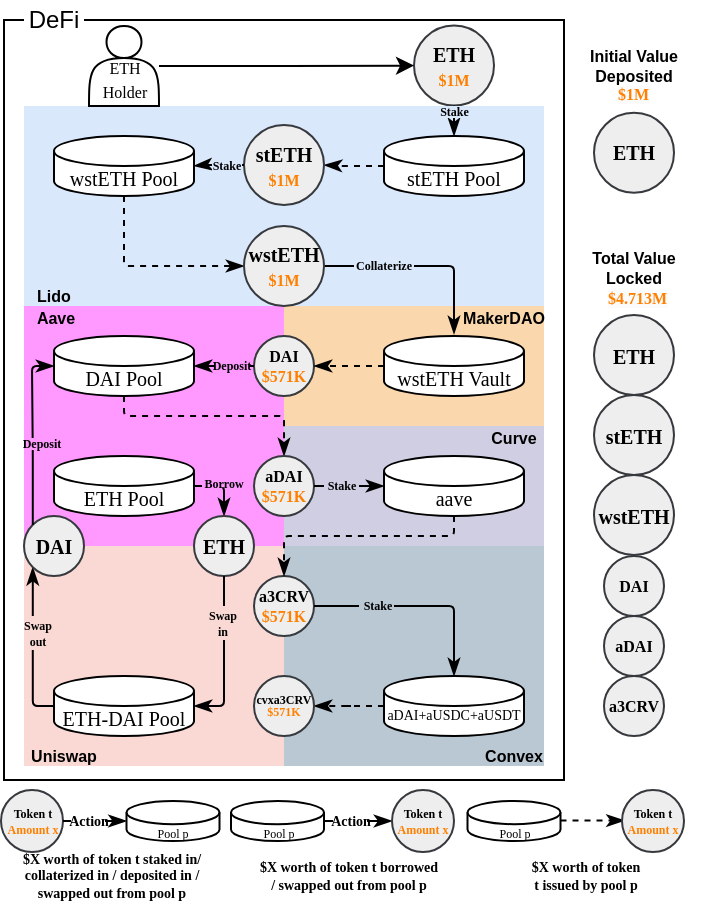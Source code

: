 <mxfile version="23.0.2" type="device">
  <diagram id="ooE3Xo_wV-slX8WCPOP6" name="Page-4">
    <mxGraphModel dx="1788" dy="603" grid="1" gridSize="10" guides="1" tooltips="1" connect="1" arrows="1" fold="1" page="1" pageScale="1" pageWidth="400" pageHeight="400" math="0" shadow="0">
      <root>
        <mxCell id="0" />
        <mxCell id="1" parent="0" />
        <mxCell id="hHPE4022j6eGi9Bg3FWy-430" value="" style="rounded=0;whiteSpace=wrap;html=1;" parent="1" vertex="1">
          <mxGeometry x="-770" y="10" width="280" height="380" as="geometry" />
        </mxCell>
        <mxCell id="hHPE4022j6eGi9Bg3FWy-93" value="" style="rounded=0;whiteSpace=wrap;html=1;fillColor=#bac8d3;strokeColor=none;" parent="1" vertex="1">
          <mxGeometry x="-630" y="273" width="130" height="110" as="geometry" />
        </mxCell>
        <mxCell id="hHPE4022j6eGi9Bg3FWy-40" value="" style="rounded=0;whiteSpace=wrap;html=1;fillColor=#d0cee2;strokeColor=none;" parent="1" vertex="1">
          <mxGeometry x="-630" y="213" width="130" height="60" as="geometry" />
        </mxCell>
        <mxCell id="hHPE4022j6eGi9Bg3FWy-36" value="" style="rounded=0;whiteSpace=wrap;html=1;fillColor=#FF99FF;strokeColor=none;" parent="1" vertex="1">
          <mxGeometry x="-760" y="153" width="130" height="120" as="geometry" />
        </mxCell>
        <mxCell id="aXwNNv5AYdKiC4HSLwjV-165" value="" style="rounded=0;whiteSpace=wrap;html=1;fillColor=#dae8fc;strokeColor=none;flipH=1;" parent="1" vertex="1">
          <mxGeometry x="-760" y="53" width="260" height="100" as="geometry" />
        </mxCell>
        <mxCell id="aXwNNv5AYdKiC4HSLwjV-160" value="" style="rounded=0;whiteSpace=wrap;html=1;fillColor=#fad7ac;strokeColor=none;" parent="1" vertex="1">
          <mxGeometry x="-630" y="153" width="130" height="60" as="geometry" />
        </mxCell>
        <mxCell id="hHPE4022j6eGi9Bg3FWy-27" style="edgeStyle=orthogonalEdgeStyle;rounded=1;orthogonalLoop=1;jettySize=auto;html=1;entryX=1;entryY=0.5;entryDx=0;entryDy=0;arcSize=5;endArrow=classicThin;endFill=1;fillColor=#008a00;strokeColor=#000000;dashed=1;" parent="1" source="bI1gja82rUTGcYfUVD13-1" target="0xcqsg2bEBHfZzJ7icHa-70" edge="1">
          <mxGeometry relative="1" as="geometry" />
        </mxCell>
        <mxCell id="bI1gja82rUTGcYfUVD13-1" value="stETH Pool" style="shape=cylinder3;whiteSpace=wrap;html=1;boundedLbl=1;backgroundOutline=1;size=7.5;strokeWidth=1;fontFamily=Times New Roman;fontStyle=0;fontSize=10;rounded=0;" parent="1" vertex="1">
          <mxGeometry x="-580" y="68" width="70" height="30" as="geometry" />
        </mxCell>
        <mxCell id="aXwNNv5AYdKiC4HSLwjV-166" value="&lt;b&gt;Lido&lt;br&gt;&lt;/b&gt;" style="text;html=1;strokeColor=none;fillColor=none;align=center;verticalAlign=middle;whiteSpace=wrap;rounded=0;fontSize=8;spacing=2;" parent="1" vertex="1">
          <mxGeometry x="-760" y="142" width="30" height="11" as="geometry" />
        </mxCell>
        <mxCell id="hHPE4022j6eGi9Bg3FWy-31" style="edgeStyle=orthogonalEdgeStyle;rounded=1;orthogonalLoop=1;jettySize=auto;html=1;exitX=0.5;exitY=1;exitDx=0;exitDy=0;exitPerimeter=0;entryX=0;entryY=0.5;entryDx=0;entryDy=0;arcSize=5;endArrow=classicThin;endFill=1;fillColor=#008a00;strokeColor=#000000;dashed=1;" parent="1" source="0xcqsg2bEBHfZzJ7icHa-75" target="_4_Hz2iEFn8rfwyZPXuo-2" edge="1">
          <mxGeometry relative="1" as="geometry" />
        </mxCell>
        <mxCell id="0xcqsg2bEBHfZzJ7icHa-75" value="wstETH Pool" style="shape=cylinder3;whiteSpace=wrap;html=1;boundedLbl=1;backgroundOutline=1;size=7.5;strokeWidth=1;fontFamily=Times New Roman;fontStyle=0;fontSize=10;rounded=0;labelBorderColor=none;" parent="1" vertex="1">
          <mxGeometry x="-745" y="68" width="70" height="30" as="geometry" />
        </mxCell>
        <mxCell id="hHPE4022j6eGi9Bg3FWy-404" style="edgeStyle=orthogonalEdgeStyle;rounded=1;orthogonalLoop=1;jettySize=auto;html=1;exitX=1;exitY=0.5;exitDx=0;exitDy=0;entryX=0;entryY=1;entryDx=0;entryDy=0;arcSize=5;endArrow=classicThin;endFill=1;fillColor=#d80073;strokeColor=#000000;" parent="1" source="_4_Hz2iEFn8rfwyZPXuo-2" edge="1">
          <mxGeometry relative="1" as="geometry">
            <mxPoint x="-545" y="167" as="targetPoint" />
            <Array as="points">
              <mxPoint x="-545" y="133" />
            </Array>
          </mxGeometry>
        </mxCell>
        <mxCell id="_4_Hz2iEFn8rfwyZPXuo-2" value="&lt;b&gt;wstETH&lt;br&gt;&lt;/b&gt;&lt;b style=&quot;border-color: var(--border-color);&quot;&gt;&lt;font style=&quot;border-color: var(--border-color); font-size: 8px;&quot; color=&quot;#ff8000&quot;&gt;$1M&lt;/font&gt;&lt;/b&gt;&lt;b&gt;&lt;br&gt;&lt;/b&gt;" style="ellipse;whiteSpace=wrap;html=1;aspect=fixed;labelBackgroundColor=none;labelBorderColor=none;fillColor=#eeeeee;strokeColor=#36393d;fontSize=10;fontFamily=Times New Roman;rounded=0;" parent="1" vertex="1">
          <mxGeometry x="-650" y="113" width="40" height="40" as="geometry" />
        </mxCell>
        <mxCell id="0xcqsg2bEBHfZzJ7icHa-70" value="&lt;b style=&quot;font-size: 10px;&quot;&gt;stETH&lt;br&gt;&lt;/b&gt;&lt;b style=&quot;border-color: var(--border-color);&quot;&gt;&lt;font color=&quot;#ff8000&quot; style=&quot;font-size: 8px;&quot;&gt;$1M&lt;/font&gt;&lt;/b&gt;&lt;b style=&quot;font-size: 10px;&quot;&gt;&lt;br&gt;&lt;/b&gt;" style="ellipse;whiteSpace=wrap;html=1;aspect=fixed;labelBackgroundColor=none;labelBorderColor=none;fillColor=#eeeeee;strokeColor=#36393d;fontSize=10;fontFamily=Times New Roman;rounded=0;" parent="1" vertex="1">
          <mxGeometry x="-650" y="62.5" width="40" height="40" as="geometry" />
        </mxCell>
        <mxCell id="_4_Hz2iEFn8rfwyZPXuo-1" value="ETH&lt;br&gt;&lt;font color=&quot;#ff8000&quot; style=&quot;font-size: 8px;&quot;&gt;$1M&lt;/font&gt;" style="ellipse;whiteSpace=wrap;html=1;aspect=fixed;labelBackgroundColor=none;labelBorderColor=none;fillColor=#eeeeee;strokeColor=#36393d;fontSize=10;fontFamily=Times New Roman;rounded=0;fontStyle=1" parent="1" vertex="1">
          <mxGeometry x="-565" y="12.75" width="40" height="40" as="geometry" />
        </mxCell>
        <mxCell id="_4_Hz2iEFn8rfwyZPXuo-3" value="&lt;b style=&quot;font-size: 8px;&quot;&gt;DAI&lt;br style=&quot;font-size: 8px;&quot;&gt;&lt;font color=&quot;#ff8000&quot; style=&quot;font-size: 8px;&quot;&gt;$571K&lt;/font&gt;&lt;br style=&quot;font-size: 8px;&quot;&gt;&lt;/b&gt;" style="ellipse;whiteSpace=wrap;html=1;aspect=fixed;labelBackgroundColor=none;labelBorderColor=none;fillColor=#eeeeee;strokeColor=#36393d;fontSize=8;fontFamily=Times New Roman;rounded=0;perimeterSpacing=0;" parent="1" vertex="1">
          <mxGeometry x="-645" y="168" width="30" height="30" as="geometry" />
        </mxCell>
        <mxCell id="hHPE4022j6eGi9Bg3FWy-28" style="edgeStyle=orthogonalEdgeStyle;rounded=1;orthogonalLoop=1;jettySize=auto;html=1;entryX=1;entryY=0.5;entryDx=0;entryDy=0;entryPerimeter=0;arcSize=5;endArrow=classicThin;endFill=1;fillColor=#d80073;strokeColor=#000000;" parent="1" source="0xcqsg2bEBHfZzJ7icHa-70" target="0xcqsg2bEBHfZzJ7icHa-75" edge="1">
          <mxGeometry relative="1" as="geometry" />
        </mxCell>
        <mxCell id="hHPE4022j6eGi9Bg3FWy-35" style="edgeStyle=orthogonalEdgeStyle;rounded=1;orthogonalLoop=1;jettySize=auto;html=1;exitX=0;exitY=0.5;exitDx=0;exitDy=0;exitPerimeter=0;entryX=1;entryY=0.5;entryDx=0;entryDy=0;arcSize=5;endArrow=classicThin;endFill=1;fillColor=#1ba1e2;strokeColor=#000000;dashed=1;" parent="1" source="hHPE4022j6eGi9Bg3FWy-33" target="_4_Hz2iEFn8rfwyZPXuo-3" edge="1">
          <mxGeometry relative="1" as="geometry" />
        </mxCell>
        <mxCell id="hHPE4022j6eGi9Bg3FWy-33" value="wstETH Vault" style="shape=cylinder3;whiteSpace=wrap;html=1;boundedLbl=1;backgroundOutline=1;size=7.5;strokeWidth=1;fontFamily=Times New Roman;fontStyle=0;fontSize=10;rounded=0;" parent="1" vertex="1">
          <mxGeometry x="-580" y="168" width="70" height="30" as="geometry" />
        </mxCell>
        <mxCell id="hHPE4022j6eGi9Bg3FWy-79" style="edgeStyle=orthogonalEdgeStyle;rounded=1;orthogonalLoop=1;jettySize=auto;html=1;exitX=0.5;exitY=1;exitDx=0;exitDy=0;exitPerimeter=0;entryX=0.5;entryY=0;entryDx=0;entryDy=0;arcSize=5;endArrow=classicThin;endFill=1;fillColor=#008a00;strokeColor=#000000;dashed=1;" parent="1" source="hHPE4022j6eGi9Bg3FWy-39" target="hHPE4022j6eGi9Bg3FWy-41" edge="1">
          <mxGeometry relative="1" as="geometry">
            <Array as="points">
              <mxPoint x="-710" y="208" />
              <mxPoint x="-630" y="208" />
            </Array>
          </mxGeometry>
        </mxCell>
        <mxCell id="hHPE4022j6eGi9Bg3FWy-39" value="DAI Pool" style="shape=cylinder3;whiteSpace=wrap;html=1;boundedLbl=1;backgroundOutline=1;size=7.5;strokeWidth=1;fontFamily=Times New Roman;fontStyle=0;fontSize=10;rounded=0;" parent="1" vertex="1">
          <mxGeometry x="-745" y="168" width="70" height="30" as="geometry" />
        </mxCell>
        <mxCell id="hHPE4022j6eGi9Bg3FWy-41" value="&lt;font style=&quot;font-size: 8px;&quot;&gt;&lt;b style=&quot;font-size: 8px;&quot;&gt;aDAI&lt;br style=&quot;font-size: 8px;&quot;&gt;&lt;/b&gt;&lt;b style=&quot;border-color: var(--border-color); font-size: 8px;&quot;&gt;&lt;font color=&quot;#ff8000&quot; style=&quot;font-size: 8px;&quot;&gt;$&lt;/font&gt;&lt;/b&gt;&lt;b style=&quot;border-color: var(--border-color); font-size: 8px;&quot;&gt;&lt;font style=&quot;border-color: var(--border-color); font-size: 8px;&quot; color=&quot;#ff8000&quot;&gt;571K&lt;/font&gt;&lt;/b&gt;&lt;/font&gt;&lt;b style=&quot;font-size: 8px;&quot;&gt;&lt;br style=&quot;font-size: 8px;&quot;&gt;&lt;/b&gt;" style="ellipse;whiteSpace=wrap;html=1;aspect=fixed;labelBackgroundColor=none;labelBorderColor=none;fillColor=#eeeeee;strokeColor=#36393d;fontSize=8;fontFamily=Times New Roman;rounded=0;spacing=2;" parent="1" vertex="1">
          <mxGeometry x="-645" y="228" width="30" height="30" as="geometry" />
        </mxCell>
        <mxCell id="hHPE4022j6eGi9Bg3FWy-42" style="edgeStyle=orthogonalEdgeStyle;rounded=1;orthogonalLoop=1;jettySize=auto;html=1;entryX=1;entryY=0.5;entryDx=0;entryDy=0;entryPerimeter=0;arcSize=5;endArrow=classicThin;endFill=1;fillColor=#d80073;strokeColor=#000000;" parent="1" source="_4_Hz2iEFn8rfwyZPXuo-3" target="hHPE4022j6eGi9Bg3FWy-39" edge="1">
          <mxGeometry relative="1" as="geometry" />
        </mxCell>
        <mxCell id="hHPE4022j6eGi9Bg3FWy-48" value="aave" style="shape=cylinder3;whiteSpace=wrap;html=1;boundedLbl=1;backgroundOutline=1;size=7.5;strokeWidth=1;fontFamily=Times New Roman;fontStyle=0;fontSize=10;rounded=0;" parent="1" vertex="1">
          <mxGeometry x="-580" y="228" width="70" height="30" as="geometry" />
        </mxCell>
        <mxCell id="hHPE4022j6eGi9Bg3FWy-55" style="edgeStyle=orthogonalEdgeStyle;rounded=1;orthogonalLoop=1;jettySize=auto;html=1;exitX=1;exitY=0.5;exitDx=0;exitDy=0;entryX=0;entryY=0.5;entryDx=0;entryDy=0;entryPerimeter=0;arcSize=5;endArrow=classicThin;endFill=1;fillColor=#d80073;strokeColor=#000000;" parent="1" source="hHPE4022j6eGi9Bg3FWy-41" target="hHPE4022j6eGi9Bg3FWy-48" edge="1">
          <mxGeometry relative="1" as="geometry" />
        </mxCell>
        <mxCell id="hHPE4022j6eGi9Bg3FWy-111" style="edgeStyle=orthogonalEdgeStyle;rounded=1;orthogonalLoop=1;jettySize=auto;html=1;exitX=1;exitY=0.5;exitDx=0;exitDy=0;exitPerimeter=0;entryX=0.5;entryY=0;entryDx=0;entryDy=0;arcSize=5;endArrow=classicThin;endFill=1;fillColor=#1ba1e2;strokeColor=#000000;" parent="1" source="hHPE4022j6eGi9Bg3FWy-57" target="hHPE4022j6eGi9Bg3FWy-63" edge="1">
          <mxGeometry relative="1" as="geometry" />
        </mxCell>
        <mxCell id="hHPE4022j6eGi9Bg3FWy-57" value="ETH Pool" style="shape=cylinder3;whiteSpace=wrap;html=1;boundedLbl=1;backgroundOutline=1;size=7.5;strokeWidth=1;fontFamily=Times New Roman;fontStyle=0;fontSize=10;rounded=0;" parent="1" vertex="1">
          <mxGeometry x="-745" y="228" width="70" height="30" as="geometry" />
        </mxCell>
        <mxCell id="hHPE4022j6eGi9Bg3FWy-60" value="" style="rounded=0;whiteSpace=wrap;html=1;fillColor=#fad9d5;strokeColor=none;" parent="1" vertex="1">
          <mxGeometry x="-760" y="273" width="130" height="110" as="geometry" />
        </mxCell>
        <mxCell id="hHPE4022j6eGi9Bg3FWy-362" style="edgeStyle=orthogonalEdgeStyle;rounded=1;orthogonalLoop=1;jettySize=auto;html=1;exitX=0;exitY=0.5;exitDx=0;exitDy=0;exitPerimeter=0;entryX=0;entryY=1;entryDx=0;entryDy=0;arcSize=5;endArrow=classicThin;endFill=1;strokeColor=#000000;" parent="1" source="hHPE4022j6eGi9Bg3FWy-62" target="hHPE4022j6eGi9Bg3FWy-73" edge="1">
          <mxGeometry relative="1" as="geometry">
            <Array as="points">
              <mxPoint x="-756" y="353" />
            </Array>
          </mxGeometry>
        </mxCell>
        <mxCell id="hHPE4022j6eGi9Bg3FWy-62" value="ETH-DAI Pool" style="shape=cylinder3;whiteSpace=wrap;html=1;boundedLbl=1;backgroundOutline=1;size=7.5;strokeWidth=1;fontFamily=Times New Roman;fontStyle=0;fontSize=10;rounded=0;" parent="1" vertex="1">
          <mxGeometry x="-745" y="338" width="70" height="30" as="geometry" />
        </mxCell>
        <mxCell id="hHPE4022j6eGi9Bg3FWy-63" value="&lt;b style=&quot;font-size: 10px;&quot;&gt;ETH&lt;/b&gt;" style="ellipse;whiteSpace=wrap;html=1;aspect=fixed;labelBackgroundColor=none;labelBorderColor=none;fillColor=#eeeeee;strokeColor=#36393d;fontSize=10;fontFamily=Times New Roman;rounded=0;" parent="1" vertex="1">
          <mxGeometry x="-675" y="258" width="30" height="30" as="geometry" />
        </mxCell>
        <mxCell id="hHPE4022j6eGi9Bg3FWy-73" value="&lt;b style=&quot;font-size: 10px;&quot;&gt;DAI&lt;/b&gt;" style="ellipse;whiteSpace=wrap;html=1;aspect=fixed;labelBackgroundColor=none;labelBorderColor=none;fillColor=#eeeeee;strokeColor=#36393d;fontSize=10;fontFamily=Times New Roman;rounded=0;" parent="1" vertex="1">
          <mxGeometry x="-760" y="258" width="30" height="30" as="geometry" />
        </mxCell>
        <mxCell id="hHPE4022j6eGi9Bg3FWy-76" value="&lt;b style=&quot;font-size: 8px;&quot;&gt;a3CRV&lt;br style=&quot;font-size: 8px;&quot;&gt;&lt;/b&gt;&lt;b style=&quot;border-color: var(--border-color); font-size: 8px;&quot;&gt;&lt;font color=&quot;#ff8000&quot; style=&quot;font-size: 8px;&quot;&gt;$&lt;/font&gt;&lt;/b&gt;&lt;b style=&quot;border-color: var(--border-color); font-size: 8px;&quot;&gt;&lt;font style=&quot;border-color: var(--border-color); font-size: 8px;&quot; color=&quot;#ff8000&quot;&gt;571K&lt;/font&gt;&lt;/b&gt;&lt;b style=&quot;font-size: 8px;&quot;&gt;&lt;br style=&quot;font-size: 8px;&quot;&gt;&lt;/b&gt;" style="ellipse;whiteSpace=wrap;html=1;aspect=fixed;labelBackgroundColor=none;labelBorderColor=none;fillColor=#eeeeee;strokeColor=#36393d;fontSize=8;fontFamily=Times New Roman;rounded=0;" parent="1" vertex="1">
          <mxGeometry x="-645" y="288" width="30" height="30" as="geometry" />
        </mxCell>
        <mxCell id="hHPE4022j6eGi9Bg3FWy-94" style="edgeStyle=orthogonalEdgeStyle;rounded=1;orthogonalLoop=1;jettySize=auto;html=1;exitX=0.5;exitY=1;exitDx=0;exitDy=0;exitPerimeter=0;entryX=0.5;entryY=0;entryDx=0;entryDy=0;arcSize=5;endArrow=classicThin;endFill=1;fillColor=#008a00;strokeColor=#000000;dashed=1;" parent="1" source="hHPE4022j6eGi9Bg3FWy-48" target="hHPE4022j6eGi9Bg3FWy-76" edge="1">
          <mxGeometry relative="1" as="geometry">
            <Array as="points">
              <mxPoint x="-545" y="268" />
              <mxPoint x="-630" y="268" />
            </Array>
          </mxGeometry>
        </mxCell>
        <mxCell id="hHPE4022j6eGi9Bg3FWy-357" style="edgeStyle=orthogonalEdgeStyle;rounded=1;orthogonalLoop=1;jettySize=auto;html=1;entryX=1;entryY=0.5;entryDx=0;entryDy=0;arcSize=5;endArrow=classicThin;endFill=1;fillColor=#008a00;strokeColor=#000000;dashed=1;" parent="1" source="hHPE4022j6eGi9Bg3FWy-95" target="hHPE4022j6eGi9Bg3FWy-98" edge="1">
          <mxGeometry relative="1" as="geometry" />
        </mxCell>
        <mxCell id="hHPE4022j6eGi9Bg3FWy-95" value="&lt;p style=&quot;line-height: 26%;&quot;&gt;&lt;font style=&quot;font-size: 7px;&quot;&gt;aDAI+aUSDC+aUSDT&lt;br&gt;&lt;br&gt;&lt;/font&gt;&lt;/p&gt;" style="shape=cylinder3;whiteSpace=wrap;html=1;boundedLbl=1;backgroundOutline=1;size=7.5;strokeWidth=1;fontFamily=Times New Roman;fontStyle=0;fontSize=10;rounded=0;" parent="1" vertex="1">
          <mxGeometry x="-580" y="338" width="70" height="30" as="geometry" />
        </mxCell>
        <mxCell id="hHPE4022j6eGi9Bg3FWy-98" value="&lt;p style=&quot;line-height: 90%; font-size: 6px;&quot;&gt;&lt;font style=&quot;font-size: 6px;&quot;&gt;cvxa3CRV&lt;br style=&quot;font-size: 6px;&quot;&gt;&lt;b style=&quot;border-color: var(--border-color); font-size: 6px;&quot;&gt;&lt;font color=&quot;#ff8000&quot; style=&quot;font-size: 6px;&quot;&gt;$571K&lt;/font&gt;&lt;/b&gt;&lt;/font&gt;&lt;span style=&quot;font-size: 6px;&quot;&gt;&lt;br style=&quot;font-size: 6px;&quot;&gt;&lt;/span&gt;&lt;/p&gt;" style="ellipse;whiteSpace=wrap;html=1;aspect=fixed;labelBackgroundColor=none;labelBorderColor=none;fillColor=#eeeeee;strokeColor=#36393d;fontSize=6;fontFamily=Times New Roman;rounded=0;fontStyle=1" parent="1" vertex="1">
          <mxGeometry x="-645" y="338" width="30" height="30" as="geometry" />
        </mxCell>
        <mxCell id="hHPE4022j6eGi9Bg3FWy-112" style="edgeStyle=orthogonalEdgeStyle;rounded=1;orthogonalLoop=1;jettySize=auto;html=1;exitX=0.5;exitY=1;exitDx=0;exitDy=0;entryX=1;entryY=0.5;entryDx=0;entryDy=0;entryPerimeter=0;arcSize=5;endArrow=classicThin;endFill=1;strokeColor=#000000;" parent="1" source="hHPE4022j6eGi9Bg3FWy-63" target="hHPE4022j6eGi9Bg3FWy-62" edge="1">
          <mxGeometry relative="1" as="geometry">
            <Array as="points">
              <mxPoint x="-660" y="353" />
            </Array>
          </mxGeometry>
        </mxCell>
        <mxCell id="hHPE4022j6eGi9Bg3FWy-129" style="edgeStyle=orthogonalEdgeStyle;rounded=1;orthogonalLoop=1;jettySize=auto;html=1;exitX=0;exitY=0;exitDx=0;exitDy=0;entryX=0;entryY=0.5;entryDx=0;entryDy=0;entryPerimeter=0;arcSize=5;endArrow=classicThin;endFill=1;fillColor=#d80073;strokeColor=#000000;" parent="1" source="hHPE4022j6eGi9Bg3FWy-73" target="hHPE4022j6eGi9Bg3FWy-39" edge="1">
          <mxGeometry relative="1" as="geometry">
            <Array as="points">
              <mxPoint x="-756" y="228" />
              <mxPoint x="-756" y="183" />
            </Array>
          </mxGeometry>
        </mxCell>
        <mxCell id="hHPE4022j6eGi9Bg3FWy-356" style="edgeStyle=orthogonalEdgeStyle;rounded=1;orthogonalLoop=1;jettySize=auto;html=1;exitX=1;exitY=0.5;exitDx=0;exitDy=0;entryX=0.5;entryY=0;entryDx=0;entryDy=0;entryPerimeter=0;arcSize=5;endArrow=classicThin;endFill=1;fillColor=#d80073;strokeColor=#000000;" parent="1" source="hHPE4022j6eGi9Bg3FWy-76" target="hHPE4022j6eGi9Bg3FWy-95" edge="1">
          <mxGeometry relative="1" as="geometry" />
        </mxCell>
        <mxCell id="dac_H1w6UhQIQp40feiq-61" style="edgeStyle=orthogonalEdgeStyle;rounded=0;orthogonalLoop=1;jettySize=auto;html=1;" parent="1" source="hHPE4022j6eGi9Bg3FWy-406" target="_4_Hz2iEFn8rfwyZPXuo-1" edge="1">
          <mxGeometry relative="1" as="geometry" />
        </mxCell>
        <mxCell id="hHPE4022j6eGi9Bg3FWy-406" value="&lt;br&gt;&lt;font style=&quot;font-size: 8px;&quot;&gt;ETH&lt;br&gt;Holder&lt;/font&gt;" style="shape=actor;whiteSpace=wrap;html=1;fontSize=10;fontFamily=Times New Roman;verticalAlign=middle;rounded=0;" parent="1" vertex="1">
          <mxGeometry x="-727.5" y="13" width="35" height="40" as="geometry" />
        </mxCell>
        <mxCell id="hHPE4022j6eGi9Bg3FWy-433" value="DeFi" style="text;html=1;strokeColor=none;fillColor=default;align=center;verticalAlign=middle;whiteSpace=wrap;rounded=0;" parent="1" vertex="1">
          <mxGeometry x="-760" width="30" height="20" as="geometry" />
        </mxCell>
        <mxCell id="hHPE4022j6eGi9Bg3FWy-441" value="Stake" style="text;html=1;strokeColor=none;fillColor=#dae8fc;align=center;verticalAlign=middle;whiteSpace=wrap;rounded=0;fontFamily=Times New Roman;fontSize=6;fontStyle=1" parent="1" vertex="1">
          <mxGeometry x="-666" y="78" width="15" height="9" as="geometry" />
        </mxCell>
        <mxCell id="hHPE4022j6eGi9Bg3FWy-452" value="Swap in" style="text;html=1;strokeColor=none;fillColor=#fad9d5;align=center;verticalAlign=middle;whiteSpace=wrap;rounded=0;fontFamily=Times New Roman;fontSize=6;fontStyle=1" parent="1" vertex="1">
          <mxGeometry x="-671" y="303" width="21" height="17" as="geometry" />
        </mxCell>
        <mxCell id="dac_H1w6UhQIQp40feiq-12" value="&lt;b&gt;Initial Value Deposited&lt;br&gt;&lt;/b&gt;" style="text;html=1;strokeColor=none;fillColor=none;align=center;verticalAlign=middle;whiteSpace=wrap;rounded=0;fontSize=8;" parent="1" vertex="1">
          <mxGeometry x="-480" y="23.63" width="50" height="18.5" as="geometry" />
        </mxCell>
        <mxCell id="dac_H1w6UhQIQp40feiq-60" style="edgeStyle=orthogonalEdgeStyle;rounded=0;orthogonalLoop=1;jettySize=auto;html=1;exitX=0.5;exitY=1;exitDx=0;exitDy=0;entryX=0.5;entryY=0;entryDx=0;entryDy=0;entryPerimeter=0;endArrow=classicThin;endFill=1;" parent="1" source="_4_Hz2iEFn8rfwyZPXuo-1" target="bI1gja82rUTGcYfUVD13-1" edge="1">
          <mxGeometry relative="1" as="geometry" />
        </mxCell>
        <mxCell id="dac_H1w6UhQIQp40feiq-63" value="Collaterize" style="text;html=1;strokeColor=none;fillColor=#dae8fc;align=center;verticalAlign=middle;whiteSpace=wrap;rounded=0;fontFamily=Times New Roman;fontSize=6;fontStyle=1" parent="1" vertex="1">
          <mxGeometry x="-595" y="125.63" width="30" height="15.37" as="geometry" />
        </mxCell>
        <mxCell id="dac_H1w6UhQIQp40feiq-65" value="Deposit" style="text;html=1;strokeColor=none;fillColor=#ff99ff;align=center;verticalAlign=middle;whiteSpace=wrap;rounded=0;fontFamily=Times New Roman;fontSize=6;fontStyle=1;fontColor=#000000;" parent="1" vertex="1">
          <mxGeometry x="-664.75" y="177" width="17.5" height="12" as="geometry" />
        </mxCell>
        <mxCell id="dac_H1w6UhQIQp40feiq-75" value="&lt;font style=&quot;font-size: 6px;&quot;&gt;&lt;b style=&quot;border-color: var(--border-color);&quot;&gt;Token t&lt;br style=&quot;border-color: var(--border-color);&quot;&gt;&lt;/b&gt;&lt;b style=&quot;border-color: var(--border-color);&quot;&gt;&lt;font style=&quot;border-color: var(--border-color); font-size: 6px;&quot; color=&quot;#ff8000&quot;&gt;Amount x&lt;/font&gt;&lt;/b&gt;&lt;/font&gt;&lt;b style=&quot;font-size: 5px;&quot;&gt;&lt;br style=&quot;font-size: 5px;&quot;&gt;&lt;/b&gt;" style="ellipse;whiteSpace=wrap;html=1;aspect=fixed;labelBackgroundColor=none;labelBorderColor=none;fillColor=#eeeeee;strokeColor=#36393d;fontSize=5;fontFamily=Times New Roman;rounded=0;perimeterSpacing=0;" parent="1" vertex="1">
          <mxGeometry x="-771.5" y="395" width="31" height="31" as="geometry" />
        </mxCell>
        <mxCell id="dac_H1w6UhQIQp40feiq-76" value="&lt;p style=&quot;line-height: 100%;&quot;&gt;&lt;font style=&quot;font-size: 6px;&quot;&gt;Pool p&lt;/font&gt;&lt;/p&gt;" style="shape=cylinder3;whiteSpace=wrap;html=1;boundedLbl=1;backgroundOutline=1;size=5.8;strokeWidth=1;fontFamily=Times New Roman;fontStyle=0;fontSize=10;rounded=0;" parent="1" vertex="1">
          <mxGeometry x="-708.75" y="400.5" width="46.5" height="20" as="geometry" />
        </mxCell>
        <mxCell id="dac_H1w6UhQIQp40feiq-78" value="$X worth of token t staked in/ collaterized in / deposited in / swapped out from pool p" style="text;html=1;strokeColor=none;fillColor=none;align=center;verticalAlign=middle;whiteSpace=wrap;rounded=0;fontFamily=Times New Roman;fontSize=7;fontStyle=1" parent="1" vertex="1">
          <mxGeometry x="-770" y="432" width="107.75" height="12.96" as="geometry" />
        </mxCell>
        <mxCell id="dac_H1w6UhQIQp40feiq-96" value="ETH" style="ellipse;whiteSpace=wrap;html=1;aspect=fixed;labelBackgroundColor=none;labelBorderColor=none;fillColor=#eeeeee;strokeColor=#36393d;fontSize=10;fontFamily=Times New Roman;rounded=0;fontStyle=1" parent="1" vertex="1">
          <mxGeometry x="-475" y="56.38" width="40" height="40" as="geometry" />
        </mxCell>
        <mxCell id="dac_H1w6UhQIQp40feiq-98" value="&lt;span style=&quot;color: rgb(255, 128, 0); font-family: &amp;quot;Times New Roman&amp;quot;; font-size: 8px; font-style: normal; font-variant-ligatures: normal; font-variant-caps: normal; font-weight: 700; letter-spacing: normal; orphans: 2; text-align: center; text-indent: 0px; text-transform: none; widows: 2; word-spacing: 0px; -webkit-text-stroke-width: 0px; background-color: rgb(251, 251, 251); text-decoration-thickness: initial; text-decoration-style: initial; text-decoration-color: initial; float: none; display: inline !important;&quot;&gt;$1M&lt;/span&gt;" style="text;whiteSpace=wrap;html=1;" parent="1" vertex="1">
          <mxGeometry x="-465" y="32.13" width="20" height="10" as="geometry" />
        </mxCell>
        <mxCell id="dac_H1w6UhQIQp40feiq-100" value="&lt;b&gt;Total Value&lt;br&gt;Locked&lt;br&gt;&lt;/b&gt;" style="text;html=1;strokeColor=none;fillColor=none;align=center;verticalAlign=middle;whiteSpace=wrap;rounded=0;fontSize=8;" parent="1" vertex="1">
          <mxGeometry x="-480" y="125" width="50" height="18.5" as="geometry" />
        </mxCell>
        <mxCell id="dac_H1w6UhQIQp40feiq-102" value="&lt;span style=&quot;color: rgb(255, 128, 0); font-family: &amp;quot;Times New Roman&amp;quot;; font-size: 8px; font-style: normal; font-variant-ligatures: normal; font-variant-caps: normal; font-weight: 700; letter-spacing: normal; orphans: 2; text-align: center; text-indent: 0px; text-transform: none; widows: 2; word-spacing: 0px; -webkit-text-stroke-width: 0px; background-color: rgb(251, 251, 251); text-decoration-thickness: initial; text-decoration-style: initial; text-decoration-color: initial; float: none; display: inline !important;&quot;&gt;$4.713M&lt;/span&gt;" style="text;whiteSpace=wrap;html=1;" parent="1" vertex="1">
          <mxGeometry x="-470" y="133.5" width="47.5" height="10" as="geometry" />
        </mxCell>
        <mxCell id="dac_H1w6UhQIQp40feiq-103" value="stETH" style="ellipse;whiteSpace=wrap;html=1;aspect=fixed;labelBackgroundColor=none;labelBorderColor=none;fillColor=#eeeeee;strokeColor=#36393d;fontSize=10;fontFamily=Times New Roman;rounded=0;fontStyle=1" parent="1" vertex="1">
          <mxGeometry x="-475" y="197.5" width="40" height="40" as="geometry" />
        </mxCell>
        <mxCell id="dac_H1w6UhQIQp40feiq-104" value="wstETH" style="ellipse;whiteSpace=wrap;html=1;aspect=fixed;labelBackgroundColor=none;labelBorderColor=none;fillColor=#eeeeee;strokeColor=#36393d;fontSize=10;fontFamily=Times New Roman;rounded=0;fontStyle=1" parent="1" vertex="1">
          <mxGeometry x="-475" y="237.5" width="40" height="40" as="geometry" />
        </mxCell>
        <mxCell id="dac_H1w6UhQIQp40feiq-105" value="&lt;b style=&quot;font-size: 8px;&quot;&gt;DAI&lt;br style=&quot;font-size: 8px;&quot;&gt;&lt;/b&gt;" style="ellipse;whiteSpace=wrap;html=1;aspect=fixed;labelBackgroundColor=none;labelBorderColor=none;fillColor=#eeeeee;strokeColor=#36393d;fontSize=8;fontFamily=Times New Roman;rounded=0;perimeterSpacing=0;" parent="1" vertex="1">
          <mxGeometry x="-470" y="278" width="30" height="30" as="geometry" />
        </mxCell>
        <mxCell id="dac_H1w6UhQIQp40feiq-106" value="&lt;b style=&quot;font-size: 8px;&quot;&gt;aDAI&lt;br style=&quot;font-size: 8px;&quot;&gt;&lt;/b&gt;" style="ellipse;whiteSpace=wrap;html=1;aspect=fixed;labelBackgroundColor=none;labelBorderColor=none;fillColor=#eeeeee;strokeColor=#36393d;fontSize=8;fontFamily=Times New Roman;rounded=0;perimeterSpacing=0;" parent="1" vertex="1">
          <mxGeometry x="-470" y="308" width="30" height="30" as="geometry" />
        </mxCell>
        <mxCell id="dac_H1w6UhQIQp40feiq-107" value="&lt;b style=&quot;font-size: 8px;&quot;&gt;a3CRV&lt;br style=&quot;font-size: 8px;&quot;&gt;&lt;/b&gt;" style="ellipse;whiteSpace=wrap;html=1;aspect=fixed;labelBackgroundColor=none;labelBorderColor=none;fillColor=#eeeeee;strokeColor=#36393d;fontSize=8;fontFamily=Times New Roman;rounded=0;perimeterSpacing=0;" parent="1" vertex="1">
          <mxGeometry x="-470" y="338" width="30" height="30" as="geometry" />
        </mxCell>
        <mxCell id="dac_H1w6UhQIQp40feiq-108" value="ETH" style="ellipse;whiteSpace=wrap;html=1;aspect=fixed;labelBackgroundColor=none;labelBorderColor=none;fillColor=#eeeeee;strokeColor=#36393d;fontSize=10;fontFamily=Times New Roman;rounded=0;fontStyle=1" parent="1" vertex="1">
          <mxGeometry x="-475" y="157.5" width="40" height="40" as="geometry" />
        </mxCell>
        <mxCell id="lko5dFwnO9RKoEpkVjte-9" style="edgeStyle=orthogonalEdgeStyle;rounded=0;orthogonalLoop=1;jettySize=auto;html=1;exitX=1;exitY=0.5;exitDx=0;exitDy=0;entryX=0;entryY=0.5;entryDx=0;entryDy=0;entryPerimeter=0;endArrow=classicThin;endFill=1;" parent="1" source="dac_H1w6UhQIQp40feiq-75" target="dac_H1w6UhQIQp40feiq-76" edge="1">
          <mxGeometry relative="1" as="geometry" />
        </mxCell>
        <mxCell id="lko5dFwnO9RKoEpkVjte-5" value="Action" style="text;html=1;strokeColor=none;fillColor=default;align=center;verticalAlign=middle;whiteSpace=wrap;rounded=0;fontFamily=Times New Roman;fontSize=7;fontStyle=1" parent="1" vertex="1">
          <mxGeometry x="-736.5" y="406.5" width="17" height="8" as="geometry" />
        </mxCell>
        <mxCell id="lko5dFwnO9RKoEpkVjte-23" value="$X worth of token t&amp;nbsp;borrowed / swapped out from pool p" style="text;html=1;strokeColor=none;fillColor=none;align=center;verticalAlign=middle;whiteSpace=wrap;rounded=0;fontFamily=Times New Roman;fontSize=7;fontStyle=1" parent="1" vertex="1">
          <mxGeometry x="-643.62" y="432" width="93.25" height="12.96" as="geometry" />
        </mxCell>
        <mxCell id="lko5dFwnO9RKoEpkVjte-24" value="$X worth of token t&amp;nbsp;issued by pool p" style="text;html=1;strokeColor=none;fillColor=none;align=center;verticalAlign=middle;whiteSpace=wrap;rounded=0;fontFamily=Times New Roman;fontSize=7;fontStyle=1" parent="1" vertex="1">
          <mxGeometry x="-513.25" y="432.0" width="68.25" height="12.96" as="geometry" />
        </mxCell>
        <mxCell id="hHPE4022j6eGi9Bg3FWy-438" value="&amp;nbsp;Stake" style="text;html=1;strokeColor=none;fillColor=#dae8fc;align=center;verticalAlign=middle;whiteSpace=wrap;rounded=0;fontFamily=Times New Roman;fontSize=6;fontStyle=1" parent="1" vertex="1">
          <mxGeometry x="-557" y="53" width="23" height="6" as="geometry" />
        </mxCell>
        <mxCell id="lko5dFwnO9RKoEpkVjte-40" value="Stake" style="text;html=1;strokeColor=none;fillColor=#d0cee2;align=center;verticalAlign=middle;whiteSpace=wrap;rounded=0;fontFamily=Times New Roman;fontSize=6;fontStyle=1;fontColor=#000000;" parent="1" vertex="1">
          <mxGeometry x="-610" y="236.63" width="17.5" height="12" as="geometry" />
        </mxCell>
        <mxCell id="lko5dFwnO9RKoEpkVjte-41" value="Deposit" style="text;html=1;strokeColor=none;fillColor=#ff99ff;align=center;verticalAlign=middle;whiteSpace=wrap;rounded=0;fontFamily=Times New Roman;fontSize=6;fontStyle=1" parent="1" vertex="1">
          <mxGeometry x="-759.5" y="219" width="16" height="6" as="geometry" />
        </mxCell>
        <mxCell id="lko5dFwnO9RKoEpkVjte-43" value="Borrow" style="text;html=1;strokeColor=none;fillColor=#ff99ff;align=center;verticalAlign=middle;whiteSpace=wrap;rounded=0;fontFamily=Times New Roman;fontSize=6;fontStyle=1;" parent="1" vertex="1">
          <mxGeometry x="-671" y="240.63" width="22" height="3" as="geometry" />
        </mxCell>
        <mxCell id="lko5dFwnO9RKoEpkVjte-45" value="Stake" style="text;html=1;strokeColor=none;fillColor=#bac8d3;align=center;verticalAlign=middle;whiteSpace=wrap;rounded=0;fontFamily=Times New Roman;fontSize=6;fontStyle=1;fontColor=#000000;" parent="1" vertex="1">
          <mxGeometry x="-592.5" y="300" width="17.5" height="5" as="geometry" />
        </mxCell>
        <mxCell id="lko5dFwnO9RKoEpkVjte-46" value="Swap out" style="text;html=1;strokeColor=none;fillColor=#fad9d5;align=center;verticalAlign=middle;whiteSpace=wrap;rounded=0;fontFamily=Times New Roman;fontSize=6;fontStyle=1" parent="1" vertex="1">
          <mxGeometry x="-759.5" y="308" width="11.5" height="17" as="geometry" />
        </mxCell>
        <mxCell id="fSQfH_FMm_jnt2f53b2b-14" style="edgeStyle=orthogonalEdgeStyle;rounded=0;orthogonalLoop=1;jettySize=auto;html=1;exitX=1;exitY=0.5;exitDx=0;exitDy=0;exitPerimeter=0;endArrow=classicThin;endFill=1;" parent="1" source="fSQfH_FMm_jnt2f53b2b-2" target="fSQfH_FMm_jnt2f53b2b-5" edge="1">
          <mxGeometry relative="1" as="geometry" />
        </mxCell>
        <mxCell id="fSQfH_FMm_jnt2f53b2b-2" value="&lt;p style=&quot;line-height: 100%;&quot;&gt;&lt;font style=&quot;font-size: 6px;&quot;&gt;Pool p&lt;/font&gt;&lt;/p&gt;" style="shape=cylinder3;whiteSpace=wrap;html=1;boundedLbl=1;backgroundOutline=1;size=5.8;strokeWidth=1;fontFamily=Times New Roman;fontStyle=0;fontSize=10;rounded=0;" parent="1" vertex="1">
          <mxGeometry x="-656.5" y="400.5" width="46.5" height="20" as="geometry" />
        </mxCell>
        <mxCell id="fSQfH_FMm_jnt2f53b2b-5" value="&lt;font style=&quot;font-size: 6px;&quot;&gt;&lt;b style=&quot;border-color: var(--border-color);&quot;&gt;Token t&lt;br style=&quot;border-color: var(--border-color);&quot;&gt;&lt;/b&gt;&lt;b style=&quot;border-color: var(--border-color);&quot;&gt;&lt;font style=&quot;border-color: var(--border-color); font-size: 6px;&quot; color=&quot;#ff8000&quot;&gt;Amount x&lt;/font&gt;&lt;/b&gt;&lt;/font&gt;&lt;b style=&quot;font-size: 5px;&quot;&gt;&lt;br style=&quot;font-size: 5px;&quot;&gt;&lt;/b&gt;" style="ellipse;whiteSpace=wrap;html=1;aspect=fixed;labelBackgroundColor=none;labelBorderColor=none;fillColor=#eeeeee;strokeColor=#36393d;fontSize=5;fontFamily=Times New Roman;rounded=0;perimeterSpacing=0;" parent="1" vertex="1">
          <mxGeometry x="-576" y="395" width="31" height="31" as="geometry" />
        </mxCell>
        <mxCell id="fSQfH_FMm_jnt2f53b2b-6" value="&lt;p style=&quot;line-height: 100%;&quot;&gt;&lt;font style=&quot;font-size: 6px;&quot;&gt;Pool p&lt;/font&gt;&lt;/p&gt;" style="shape=cylinder3;whiteSpace=wrap;html=1;boundedLbl=1;backgroundOutline=1;size=5.8;strokeWidth=1;fontFamily=Times New Roman;fontStyle=0;fontSize=10;rounded=0;" parent="1" vertex="1">
          <mxGeometry x="-538.25" y="400.5" width="46.5" height="20" as="geometry" />
        </mxCell>
        <mxCell id="fSQfH_FMm_jnt2f53b2b-11" value="Action" style="text;html=1;strokeColor=none;fillColor=default;align=center;verticalAlign=middle;whiteSpace=wrap;rounded=0;fontFamily=Times New Roman;fontSize=7;fontStyle=1" parent="1" vertex="1">
          <mxGeometry x="-605.5" y="406.5" width="17" height="8" as="geometry" />
        </mxCell>
        <mxCell id="fSQfH_FMm_jnt2f53b2b-12" style="edgeStyle=orthogonalEdgeStyle;rounded=0;orthogonalLoop=1;jettySize=auto;html=1;exitX=1;exitY=0.5;exitDx=0;exitDy=0;entryX=0;entryY=0.5;entryDx=0;entryDy=0;entryPerimeter=0;endArrow=classicThin;endFill=1;dashed=1;" parent="1" edge="1">
          <mxGeometry relative="1" as="geometry">
            <mxPoint x="-491.75" y="410.3" as="sourcePoint" />
            <mxPoint x="-459.75" y="410.3" as="targetPoint" />
          </mxGeometry>
        </mxCell>
        <mxCell id="fSQfH_FMm_jnt2f53b2b-13" value="&lt;font style=&quot;font-size: 6px;&quot;&gt;&lt;b style=&quot;border-color: var(--border-color);&quot;&gt;Token t&lt;br style=&quot;border-color: var(--border-color);&quot;&gt;&lt;/b&gt;&lt;b style=&quot;border-color: var(--border-color);&quot;&gt;&lt;font style=&quot;border-color: var(--border-color); font-size: 6px;&quot; color=&quot;#ff8000&quot;&gt;Amount x&lt;/font&gt;&lt;/b&gt;&lt;/font&gt;&lt;b style=&quot;font-size: 5px;&quot;&gt;&lt;br style=&quot;font-size: 5px;&quot;&gt;&lt;/b&gt;" style="ellipse;whiteSpace=wrap;html=1;aspect=fixed;labelBackgroundColor=none;labelBorderColor=none;fillColor=#eeeeee;strokeColor=#36393d;fontSize=5;fontFamily=Times New Roman;rounded=0;perimeterSpacing=0;" parent="1" vertex="1">
          <mxGeometry x="-461" y="395" width="31" height="31" as="geometry" />
        </mxCell>
        <mxCell id="jL9gVOpNgoQDE0syx6f0-1" value="&lt;b&gt;Aave&lt;br&gt;&lt;/b&gt;" style="text;html=1;strokeColor=none;fillColor=none;align=center;verticalAlign=middle;whiteSpace=wrap;rounded=0;fontSize=8;spacing=2;" vertex="1" parent="1">
          <mxGeometry x="-759.5" y="153" width="30" height="11" as="geometry" />
        </mxCell>
        <mxCell id="jL9gVOpNgoQDE0syx6f0-2" value="&lt;b&gt;MakerDAO&lt;br&gt;&lt;/b&gt;" style="text;html=1;strokeColor=none;fillColor=none;align=center;verticalAlign=middle;whiteSpace=wrap;rounded=0;fontSize=8;spacing=2;" vertex="1" parent="1">
          <mxGeometry x="-540" y="153" width="40" height="11" as="geometry" />
        </mxCell>
        <mxCell id="jL9gVOpNgoQDE0syx6f0-3" value="&lt;b&gt;Curve&lt;br&gt;&lt;/b&gt;" style="text;html=1;strokeColor=none;fillColor=none;align=center;verticalAlign=middle;whiteSpace=wrap;rounded=0;fontSize=8;spacing=2;" vertex="1" parent="1">
          <mxGeometry x="-530" y="213" width="30" height="11" as="geometry" />
        </mxCell>
        <mxCell id="jL9gVOpNgoQDE0syx6f0-4" value="&lt;b&gt;Uniswap&lt;br&gt;&lt;/b&gt;" style="text;html=1;strokeColor=none;fillColor=none;align=center;verticalAlign=middle;whiteSpace=wrap;rounded=0;fontSize=8;spacing=2;" vertex="1" parent="1">
          <mxGeometry x="-760" y="372" width="40" height="11" as="geometry" />
        </mxCell>
        <mxCell id="jL9gVOpNgoQDE0syx6f0-5" value="&lt;b&gt;Convex&lt;br&gt;&lt;/b&gt;" style="text;html=1;strokeColor=none;fillColor=none;align=center;verticalAlign=middle;whiteSpace=wrap;rounded=0;fontSize=8;spacing=2;" vertex="1" parent="1">
          <mxGeometry x="-530" y="372" width="30" height="11" as="geometry" />
        </mxCell>
      </root>
    </mxGraphModel>
  </diagram>
</mxfile>
